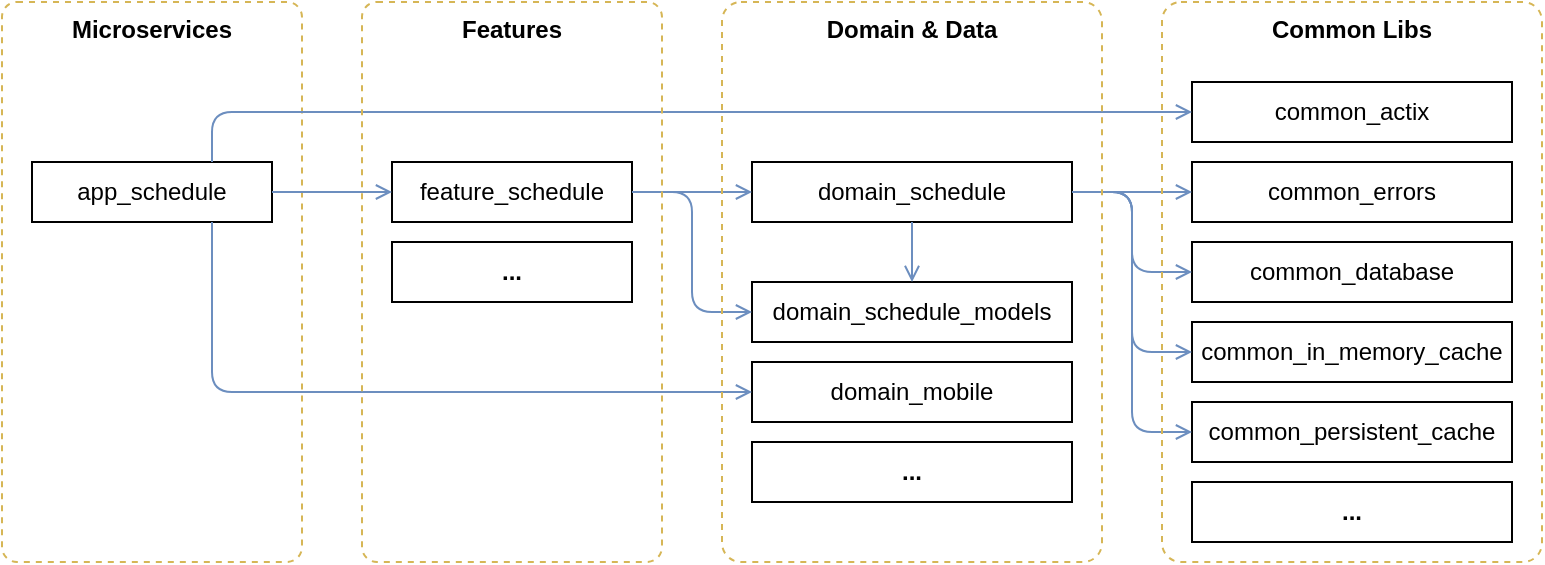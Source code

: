 <mxfile version="20.8.13" type="device"><diagram name="Страница 1" id="jR75ONt0kZYZK1XBjTrz"><mxGraphModel dx="694" dy="393" grid="1" gridSize="10" guides="1" tooltips="1" connect="1" arrows="1" fold="1" page="1" pageScale="1" pageWidth="827" pageHeight="1169" math="0" shadow="0"><root><mxCell id="0"/><mxCell id="1" parent="0"/><mxCell id="cYQJrjHdAw2pofNEN-Qe-36" value="" style="rounded=1;whiteSpace=wrap;html=1;fillColor=none;strokeColor=#d6b656;arcSize=5;fillStyle=auto;dashed=1;" vertex="1" parent="1"><mxGeometry x="5" y="40" width="150" height="280" as="geometry"/></mxCell><mxCell id="PHtMVf_FN8opZxxsOMOw-1" value="app_schedule" style="rounded=0;whiteSpace=wrap;html=1;" parent="1" vertex="1"><mxGeometry x="20" y="120" width="120" height="30" as="geometry"/></mxCell><mxCell id="PHtMVf_FN8opZxxsOMOw-2" value="feature_schedule" style="rounded=0;whiteSpace=wrap;html=1;" parent="1" vertex="1"><mxGeometry x="200" y="120" width="120" height="30" as="geometry"/></mxCell><mxCell id="PHtMVf_FN8opZxxsOMOw-5" value="domain_schedule" style="rounded=0;whiteSpace=wrap;html=1;" parent="1" vertex="1"><mxGeometry x="380" y="120" width="160" height="30" as="geometry"/></mxCell><mxCell id="PHtMVf_FN8opZxxsOMOw-9" value="domain_schedule_models" style="rounded=0;whiteSpace=wrap;html=1;" parent="1" vertex="1"><mxGeometry x="380" y="180" width="160" height="30" as="geometry"/></mxCell><mxCell id="PHtMVf_FN8opZxxsOMOw-16" value="" style="endArrow=open;endSize=6;html=1;rounded=1;entryX=0;entryY=0.5;entryDx=0;entryDy=0;strokeWidth=1;fillColor=#d80073;strokeColor=#6C8EBF;" parent="1" target="PHtMVf_FN8opZxxsOMOw-2" edge="1"><mxGeometry width="160" relative="1" as="geometry"><mxPoint x="140" y="135" as="sourcePoint"/><mxPoint x="180" y="134.66" as="targetPoint"/></mxGeometry></mxCell><mxCell id="PHtMVf_FN8opZxxsOMOw-24" value="common_errors" style="rounded=0;whiteSpace=wrap;html=1;" parent="1" vertex="1"><mxGeometry x="600" y="120" width="160" height="30" as="geometry"/></mxCell><mxCell id="PHtMVf_FN8opZxxsOMOw-25" value="common_persistent_cache" style="rounded=0;whiteSpace=wrap;html=1;" parent="1" vertex="1"><mxGeometry x="600" y="240" width="160" height="30" as="geometry"/></mxCell><mxCell id="PHtMVf_FN8opZxxsOMOw-38" value="..." style="rounded=0;whiteSpace=wrap;html=1;fontStyle=1" parent="1" vertex="1"><mxGeometry x="600" y="280" width="160" height="30" as="geometry"/></mxCell><mxCell id="cYQJrjHdAw2pofNEN-Qe-1" value="common_actix" style="rounded=0;whiteSpace=wrap;html=1;" vertex="1" parent="1"><mxGeometry x="600" y="80" width="160" height="30" as="geometry"/></mxCell><mxCell id="cYQJrjHdAw2pofNEN-Qe-2" value="common_database" style="rounded=0;whiteSpace=wrap;html=1;" vertex="1" parent="1"><mxGeometry x="600" y="160" width="160" height="30" as="geometry"/></mxCell><mxCell id="cYQJrjHdAw2pofNEN-Qe-3" value="domain_mobile" style="rounded=0;whiteSpace=wrap;html=1;" vertex="1" parent="1"><mxGeometry x="380" y="220" width="160" height="30" as="geometry"/></mxCell><mxCell id="cYQJrjHdAw2pofNEN-Qe-5" value="" style="endArrow=open;endSize=6;html=1;rounded=1;entryX=0;entryY=0.5;entryDx=0;entryDy=0;strokeWidth=1;fillColor=#d80073;strokeColor=#6C8EBF;exitX=0.75;exitY=1;exitDx=0;exitDy=0;" edge="1" parent="1" source="PHtMVf_FN8opZxxsOMOw-1" target="cYQJrjHdAw2pofNEN-Qe-3"><mxGeometry width="160" relative="1" as="geometry"><mxPoint x="120" y="310" as="sourcePoint"/><mxPoint x="180" y="310" as="targetPoint"/><Array as="points"><mxPoint x="110" y="235"/></Array></mxGeometry></mxCell><mxCell id="cYQJrjHdAw2pofNEN-Qe-6" value="" style="endArrow=open;endSize=6;html=1;rounded=1;entryX=0;entryY=0.5;entryDx=0;entryDy=0;strokeWidth=1;fillColor=#d80073;strokeColor=#6C8EBF;exitX=1;exitY=0.5;exitDx=0;exitDy=0;" edge="1" parent="1" source="PHtMVf_FN8opZxxsOMOw-2" target="PHtMVf_FN8opZxxsOMOw-9"><mxGeometry width="160" relative="1" as="geometry"><mxPoint x="260" y="174.5" as="sourcePoint"/><mxPoint x="320" y="174.5" as="targetPoint"/><Array as="points"><mxPoint x="350" y="135"/><mxPoint x="350" y="195"/></Array></mxGeometry></mxCell><mxCell id="cYQJrjHdAw2pofNEN-Qe-7" value="" style="endArrow=open;endSize=6;html=1;rounded=1;entryX=0;entryY=0.5;entryDx=0;entryDy=0;strokeWidth=1;fillColor=#d80073;strokeColor=#6C8EBF;exitX=1;exitY=0.5;exitDx=0;exitDy=0;" edge="1" parent="1" source="PHtMVf_FN8opZxxsOMOw-2" target="PHtMVf_FN8opZxxsOMOw-5"><mxGeometry width="160" relative="1" as="geometry"><mxPoint x="140" y="330" as="sourcePoint"/><mxPoint x="200" y="330" as="targetPoint"/></mxGeometry></mxCell><mxCell id="cYQJrjHdAw2pofNEN-Qe-13" value="" style="endArrow=open;endSize=6;html=1;rounded=1;strokeWidth=1;fillColor=#d80073;strokeColor=#6C8EBF;exitX=0.5;exitY=1;exitDx=0;exitDy=0;entryX=0.5;entryY=0;entryDx=0;entryDy=0;" edge="1" parent="1" source="PHtMVf_FN8opZxxsOMOw-5" target="PHtMVf_FN8opZxxsOMOw-9"><mxGeometry width="160" relative="1" as="geometry"><mxPoint x="280" y="260" as="sourcePoint"/><mxPoint x="440" y="180" as="targetPoint"/></mxGeometry></mxCell><mxCell id="cYQJrjHdAw2pofNEN-Qe-14" value="" style="endArrow=open;endSize=6;html=1;rounded=1;entryX=0;entryY=0.5;entryDx=0;entryDy=0;strokeWidth=1;fillColor=#d80073;strokeColor=#6C8EBF;exitX=1;exitY=0.5;exitDx=0;exitDy=0;" edge="1" parent="1" source="PHtMVf_FN8opZxxsOMOw-5" target="cYQJrjHdAw2pofNEN-Qe-2"><mxGeometry width="160" relative="1" as="geometry"><mxPoint x="260" y="280" as="sourcePoint"/><mxPoint x="320" y="280" as="targetPoint"/><Array as="points"><mxPoint x="570" y="135"/><mxPoint x="570" y="175"/></Array></mxGeometry></mxCell><mxCell id="cYQJrjHdAw2pofNEN-Qe-15" value="common_in_memory_cache" style="rounded=0;whiteSpace=wrap;html=1;" vertex="1" parent="1"><mxGeometry x="600" y="200" width="160" height="30" as="geometry"/></mxCell><mxCell id="cYQJrjHdAw2pofNEN-Qe-16" value="..." style="rounded=0;whiteSpace=wrap;html=1;fontStyle=1" vertex="1" parent="1"><mxGeometry x="380" y="260" width="160" height="30" as="geometry"/></mxCell><mxCell id="cYQJrjHdAw2pofNEN-Qe-17" value="..." style="rounded=0;whiteSpace=wrap;html=1;fontStyle=1" vertex="1" parent="1"><mxGeometry x="200" y="160" width="120" height="30" as="geometry"/></mxCell><mxCell id="cYQJrjHdAw2pofNEN-Qe-18" value="" style="endArrow=open;endSize=6;html=1;rounded=1;entryX=0;entryY=0.5;entryDx=0;entryDy=0;strokeWidth=1;fillColor=#d80073;strokeColor=#6C8EBF;exitX=1;exitY=0.5;exitDx=0;exitDy=0;" edge="1" parent="1" source="PHtMVf_FN8opZxxsOMOw-5" target="PHtMVf_FN8opZxxsOMOw-24"><mxGeometry width="160" relative="1" as="geometry"><mxPoint x="520" y="134.82" as="sourcePoint"/><mxPoint x="580" y="134.82" as="targetPoint"/></mxGeometry></mxCell><mxCell id="cYQJrjHdAw2pofNEN-Qe-19" value="" style="endArrow=open;endSize=6;html=1;rounded=1;entryX=0;entryY=0.5;entryDx=0;entryDy=0;strokeWidth=1;fillColor=#d80073;strokeColor=#6C8EBF;exitX=0.75;exitY=0;exitDx=0;exitDy=0;" edge="1" parent="1" source="PHtMVf_FN8opZxxsOMOw-1" target="cYQJrjHdAw2pofNEN-Qe-1"><mxGeometry width="160" relative="1" as="geometry"><mxPoint x="170" y="360" as="sourcePoint"/><mxPoint x="230" y="360" as="targetPoint"/><Array as="points"><mxPoint x="110" y="95"/></Array></mxGeometry></mxCell><mxCell id="cYQJrjHdAw2pofNEN-Qe-20" value="" style="endArrow=open;endSize=6;html=1;rounded=1;entryX=0;entryY=0.5;entryDx=0;entryDy=0;strokeWidth=1;fillColor=#d80073;strokeColor=#6C8EBF;exitX=1;exitY=0.5;exitDx=0;exitDy=0;" edge="1" parent="1" source="PHtMVf_FN8opZxxsOMOw-5" target="cYQJrjHdAw2pofNEN-Qe-15"><mxGeometry width="160" relative="1" as="geometry"><mxPoint x="270" y="290" as="sourcePoint"/><mxPoint x="330" y="290" as="targetPoint"/><Array as="points"><mxPoint x="570" y="135"/><mxPoint x="570" y="215"/></Array></mxGeometry></mxCell><mxCell id="cYQJrjHdAw2pofNEN-Qe-21" value="" style="endArrow=open;endSize=6;html=1;rounded=1;entryX=0;entryY=0.5;entryDx=0;entryDy=0;strokeWidth=1;fillColor=#d80073;strokeColor=#6C8EBF;exitX=1;exitY=0.5;exitDx=0;exitDy=0;" edge="1" parent="1" source="PHtMVf_FN8opZxxsOMOw-5" target="PHtMVf_FN8opZxxsOMOw-25"><mxGeometry width="160" relative="1" as="geometry"><mxPoint x="520" y="270" as="sourcePoint"/><mxPoint x="580" y="270" as="targetPoint"/><Array as="points"><mxPoint x="570" y="135"/><mxPoint x="570" y="255"/></Array></mxGeometry></mxCell><mxCell id="cYQJrjHdAw2pofNEN-Qe-26" value="Microservices" style="text;align=center;fontStyle=1;verticalAlign=middle;spacingLeft=3;spacingRight=3;strokeColor=none;rotatable=0;points=[[0,0.5],[1,0.5]];portConstraint=eastwest;" vertex="1" parent="1"><mxGeometry x="40" y="40" width="80" height="26" as="geometry"/></mxCell><mxCell id="cYQJrjHdAw2pofNEN-Qe-27" value="Features" style="text;align=center;fontStyle=1;verticalAlign=middle;spacingLeft=3;spacingRight=3;strokeColor=none;rotatable=0;points=[[0,0.5],[1,0.5]];portConstraint=eastwest;" vertex="1" parent="1"><mxGeometry x="220" y="40" width="80" height="26" as="geometry"/></mxCell><mxCell id="cYQJrjHdAw2pofNEN-Qe-31" value="Domain &amp; Data" style="text;align=center;fontStyle=1;verticalAlign=middle;spacingLeft=3;spacingRight=3;strokeColor=none;rotatable=0;points=[[0,0.5],[1,0.5]];portConstraint=eastwest;" vertex="1" parent="1"><mxGeometry x="420" y="40" width="80" height="26" as="geometry"/></mxCell><mxCell id="cYQJrjHdAw2pofNEN-Qe-33" value="Common Libs" style="text;align=center;fontStyle=1;verticalAlign=middle;spacingLeft=3;spacingRight=3;strokeColor=none;rotatable=0;points=[[0,0.5],[1,0.5]];portConstraint=eastwest;" vertex="1" parent="1"><mxGeometry x="640" y="40" width="80" height="26" as="geometry"/></mxCell><mxCell id="cYQJrjHdAw2pofNEN-Qe-37" value="" style="rounded=1;whiteSpace=wrap;html=1;fillColor=none;strokeColor=#d6b656;arcSize=5;fillStyle=auto;dashed=1;" vertex="1" parent="1"><mxGeometry x="185" y="40" width="150" height="280" as="geometry"/></mxCell><mxCell id="cYQJrjHdAw2pofNEN-Qe-38" value="" style="rounded=1;whiteSpace=wrap;html=1;fillColor=none;strokeColor=#d6b656;arcSize=5;fillStyle=auto;dashed=1;" vertex="1" parent="1"><mxGeometry x="365" y="40" width="190" height="280" as="geometry"/></mxCell><mxCell id="cYQJrjHdAw2pofNEN-Qe-40" value="" style="rounded=1;whiteSpace=wrap;html=1;fillColor=none;strokeColor=#d6b656;arcSize=5;fillStyle=auto;dashed=1;" vertex="1" parent="1"><mxGeometry x="585" y="40" width="190" height="280" as="geometry"/></mxCell></root></mxGraphModel></diagram></mxfile>
